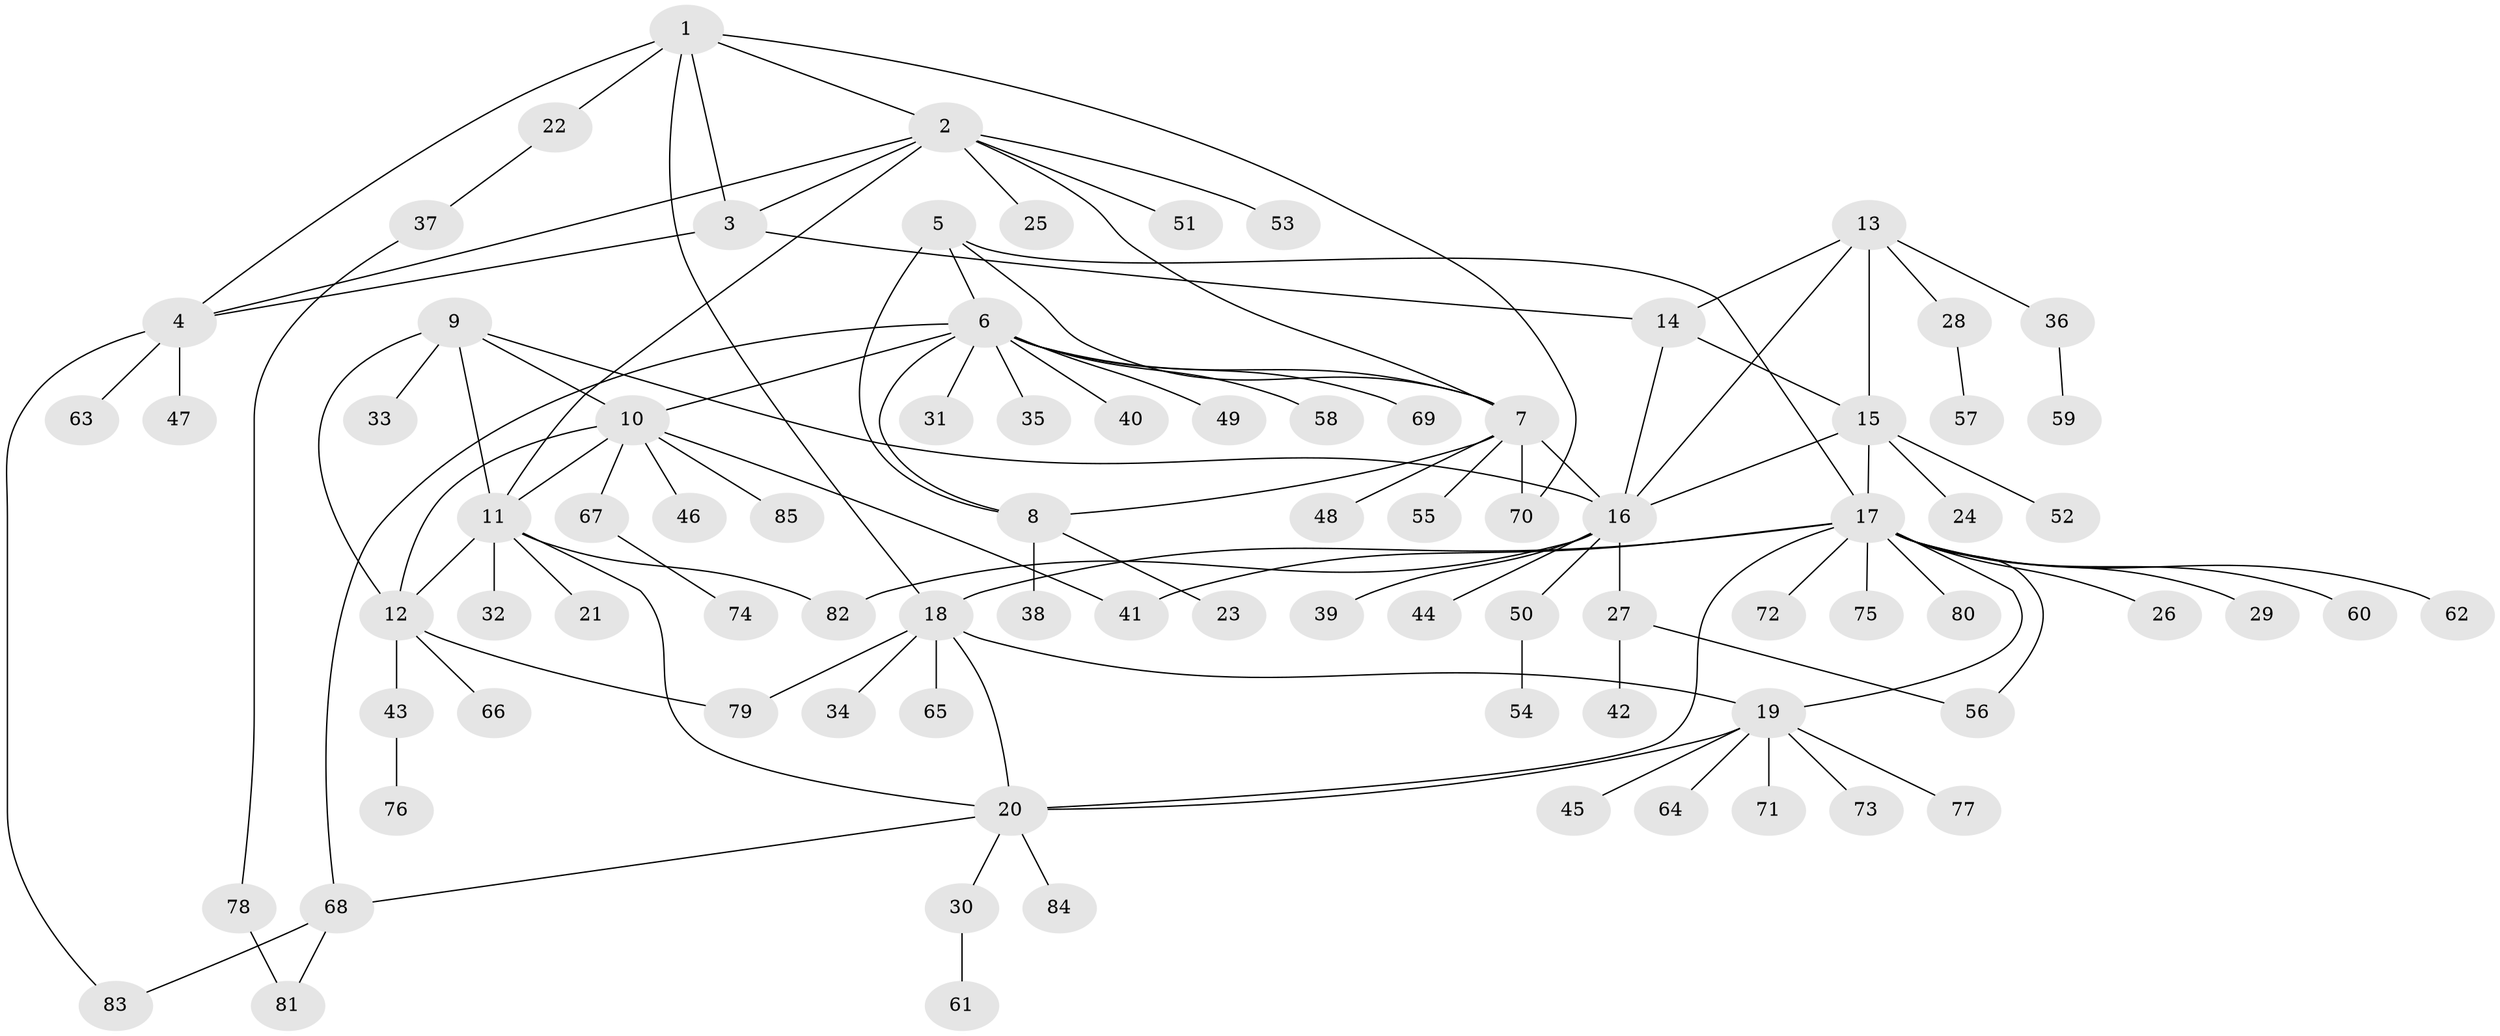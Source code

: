 // coarse degree distribution, {4: 0.08196721311475409, 10: 0.03278688524590164, 7: 0.06557377049180328, 5: 0.04918032786885246, 9: 0.01639344262295082, 13: 0.01639344262295082, 6: 0.03278688524590164, 1: 0.5081967213114754, 2: 0.19672131147540983}
// Generated by graph-tools (version 1.1) at 2025/52/03/04/25 22:52:34]
// undirected, 85 vertices, 113 edges
graph export_dot {
  node [color=gray90,style=filled];
  1;
  2;
  3;
  4;
  5;
  6;
  7;
  8;
  9;
  10;
  11;
  12;
  13;
  14;
  15;
  16;
  17;
  18;
  19;
  20;
  21;
  22;
  23;
  24;
  25;
  26;
  27;
  28;
  29;
  30;
  31;
  32;
  33;
  34;
  35;
  36;
  37;
  38;
  39;
  40;
  41;
  42;
  43;
  44;
  45;
  46;
  47;
  48;
  49;
  50;
  51;
  52;
  53;
  54;
  55;
  56;
  57;
  58;
  59;
  60;
  61;
  62;
  63;
  64;
  65;
  66;
  67;
  68;
  69;
  70;
  71;
  72;
  73;
  74;
  75;
  76;
  77;
  78;
  79;
  80;
  81;
  82;
  83;
  84;
  85;
  1 -- 2;
  1 -- 3;
  1 -- 4;
  1 -- 18;
  1 -- 22;
  1 -- 70;
  2 -- 3;
  2 -- 4;
  2 -- 7;
  2 -- 11;
  2 -- 25;
  2 -- 51;
  2 -- 53;
  3 -- 4;
  3 -- 14;
  4 -- 47;
  4 -- 63;
  4 -- 83;
  5 -- 6;
  5 -- 7;
  5 -- 8;
  5 -- 17;
  6 -- 7;
  6 -- 8;
  6 -- 10;
  6 -- 31;
  6 -- 35;
  6 -- 40;
  6 -- 49;
  6 -- 58;
  6 -- 68;
  6 -- 69;
  7 -- 8;
  7 -- 16;
  7 -- 48;
  7 -- 55;
  7 -- 70;
  8 -- 23;
  8 -- 38;
  9 -- 10;
  9 -- 11;
  9 -- 12;
  9 -- 16;
  9 -- 33;
  10 -- 11;
  10 -- 12;
  10 -- 41;
  10 -- 46;
  10 -- 67;
  10 -- 85;
  11 -- 12;
  11 -- 20;
  11 -- 21;
  11 -- 32;
  11 -- 82;
  12 -- 43;
  12 -- 66;
  12 -- 79;
  13 -- 14;
  13 -- 15;
  13 -- 16;
  13 -- 28;
  13 -- 36;
  14 -- 15;
  14 -- 16;
  15 -- 16;
  15 -- 17;
  15 -- 24;
  15 -- 52;
  16 -- 27;
  16 -- 39;
  16 -- 44;
  16 -- 50;
  16 -- 82;
  17 -- 18;
  17 -- 19;
  17 -- 20;
  17 -- 26;
  17 -- 29;
  17 -- 41;
  17 -- 56;
  17 -- 60;
  17 -- 62;
  17 -- 72;
  17 -- 75;
  17 -- 80;
  18 -- 19;
  18 -- 20;
  18 -- 34;
  18 -- 65;
  18 -- 79;
  19 -- 20;
  19 -- 45;
  19 -- 64;
  19 -- 71;
  19 -- 73;
  19 -- 77;
  20 -- 30;
  20 -- 68;
  20 -- 84;
  22 -- 37;
  27 -- 42;
  27 -- 56;
  28 -- 57;
  30 -- 61;
  36 -- 59;
  37 -- 78;
  43 -- 76;
  50 -- 54;
  67 -- 74;
  68 -- 81;
  68 -- 83;
  78 -- 81;
}
